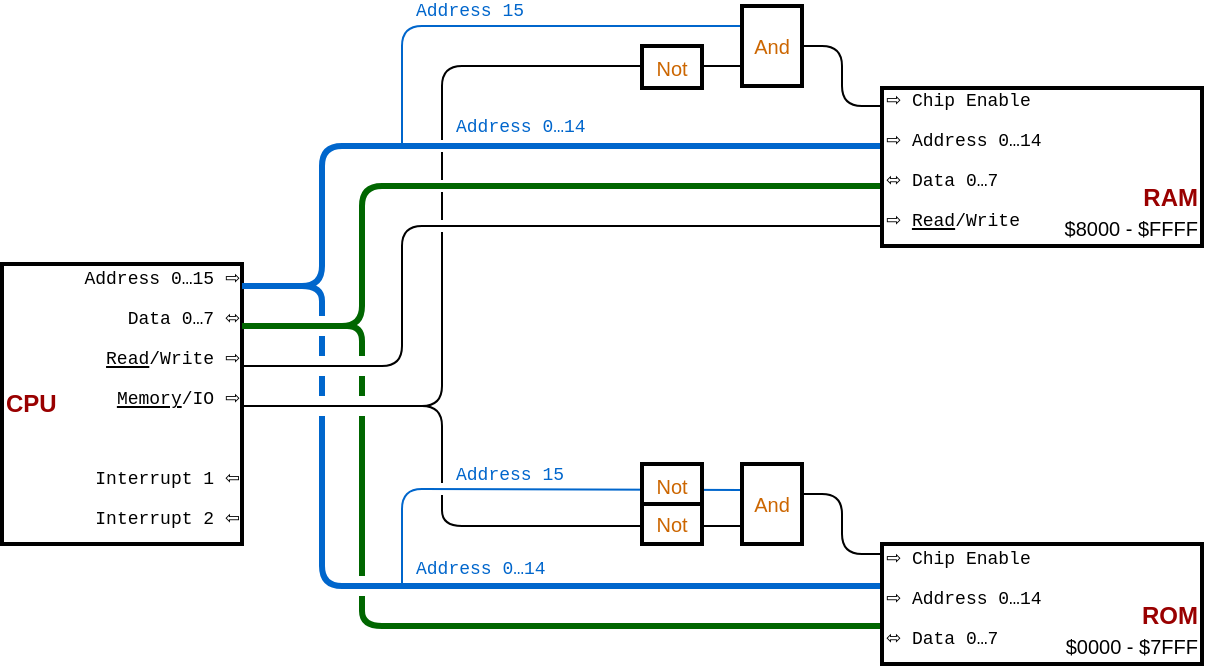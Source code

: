 <mxfile version="11.2.8" type="device" pages="2"><diagram name="1" id="7e0a89b8-554c-2b80-1dc8-d5c74ca68de4"><mxGraphModel dx="1372" dy="534" grid="1" gridSize="10" guides="1" tooltips="1" connect="1" arrows="1" fold="1" page="0" pageScale="1" pageWidth="1100" pageHeight="850" background="#ffffff" math="0" shadow="0"><root><mxCell id="0"/><mxCell id="1" parent="0"/><mxCell id="37oXb6Ji-mAPvGMuPrXq-203" value="" style="endArrow=none;html=1;strokeColor=#0066CC;strokeWidth=3;fontFamily=Courier New;fontSize=9;fontColor=#000000;jumpStyle=gap;" edge="1" parent="1"><mxGeometry width="100" relative="1" as="geometry"><mxPoint x="-160" y="370" as="sourcePoint"/><mxPoint x="160" y="300" as="targetPoint"/><Array as="points"><mxPoint x="-120" y="370"/><mxPoint x="-120" y="300"/></Array></mxGeometry></mxCell><mxCell id="37oXb6Ji-mAPvGMuPrXq-211" value="" style="endArrow=none;html=1;strokeColor=#006600;strokeWidth=3;fontFamily=Courier New;fontSize=9;fontColor=#000000;jumpStyle=gap;" edge="1" parent="1"><mxGeometry width="100" relative="1" as="geometry"><mxPoint x="-160" y="390" as="sourcePoint"/><mxPoint x="160" y="320" as="targetPoint"/><Array as="points"><mxPoint x="-100" y="390"/><mxPoint x="-100" y="320"/></Array></mxGeometry></mxCell><mxCell id="37oXb6Ji-mAPvGMuPrXq-234" value="" style="group" vertex="1" connectable="0" parent="1"><mxGeometry x="-280" y="359" width="120" height="140" as="geometry"/></mxCell><mxCell id="37oXb6Ji-mAPvGMuPrXq-9" value="CPU" style="rounded=0;whiteSpace=wrap;html=1;strokeWidth=2;align=left;verticalAlign=middle;fontColor=#990000;fontStyle=1;fontFamily=Helvetica;" vertex="1" parent="37oXb6Ji-mAPvGMuPrXq-234"><mxGeometry width="120" height="140" as="geometry"/></mxCell><mxCell id="37oXb6Ji-mAPvGMuPrXq-19" value="Address 0…15 ⇨" style="text;html=1;resizable=0;points=[];autosize=1;align=right;verticalAlign=top;spacingTop=-4;fontSize=9;fontFamily=Courier New;" vertex="1" parent="37oXb6Ji-mAPvGMuPrXq-234"><mxGeometry x="30" width="90" height="10" as="geometry"/></mxCell><mxCell id="37oXb6Ji-mAPvGMuPrXq-29" value="&lt;div align=&quot;right&quot;&gt;Data 0…7 ⬄&lt;/div&gt;" style="text;html=1;resizable=0;points=[];autosize=1;align=right;verticalAlign=top;spacingTop=-4;fontSize=9;fontFamily=Courier New;" vertex="1" parent="37oXb6Ji-mAPvGMuPrXq-234"><mxGeometry x="50" y="19.5" width="70" height="10" as="geometry"/></mxCell><mxCell id="37oXb6Ji-mAPvGMuPrXq-31" value="&lt;div align=&quot;right&quot;&gt;&lt;u&gt;Read&lt;/u&gt;/Write ⇨&lt;/div&gt;" style="text;html=1;resizable=0;points=[];autosize=1;align=right;verticalAlign=top;spacingTop=-4;fontSize=9;fontFamily=Courier New;" vertex="1" parent="37oXb6Ji-mAPvGMuPrXq-234"><mxGeometry x="50" y="40" width="70" height="10" as="geometry"/></mxCell><mxCell id="37oXb6Ji-mAPvGMuPrXq-32" value="&lt;div align=&quot;right&quot;&gt;&lt;u&gt;Memory&lt;/u&gt;/IO ⇨&lt;/div&gt;" style="text;html=1;resizable=0;points=[];autosize=1;align=right;verticalAlign=top;spacingTop=-4;fontSize=9;fontFamily=Courier New;" vertex="1" parent="37oXb6Ji-mAPvGMuPrXq-234"><mxGeometry x="50" y="60" width="70" height="10" as="geometry"/></mxCell><mxCell id="37oXb6Ji-mAPvGMuPrXq-35" value="Interrupt 1 ⇦" style="text;html=1;resizable=0;points=[];autosize=1;align=right;verticalAlign=top;spacingTop=-4;fontSize=9;fontColor=#000000;fontFamily=Courier New;" vertex="1" parent="37oXb6Ji-mAPvGMuPrXq-234"><mxGeometry x="50" y="100" width="70" height="10" as="geometry"/></mxCell><mxCell id="37oXb6Ji-mAPvGMuPrXq-36" value="Interrupt 2 ⇦" style="text;html=1;resizable=0;points=[];autosize=1;align=right;verticalAlign=top;spacingTop=-4;fontSize=9;fontColor=#000000;fontFamily=Courier New;" vertex="1" parent="37oXb6Ji-mAPvGMuPrXq-234"><mxGeometry x="50" y="120" width="70" height="10" as="geometry"/></mxCell><mxCell id="37oXb6Ji-mAPvGMuPrXq-208" value="&lt;font color=&quot;#0066CC&quot;&gt;Address 0…14&lt;/font&gt;" style="text;html=1;resizable=0;points=[];autosize=1;align=left;verticalAlign=middle;spacingTop=-4;fontSize=9;fontFamily=Courier New;fontColor=#000000;" vertex="1" parent="1"><mxGeometry x="-55" y="287.5" width="80" height="10" as="geometry"/></mxCell><mxCell id="37oXb6Ji-mAPvGMuPrXq-209" value="Address 15" style="text;html=1;resizable=0;points=[];autosize=1;align=left;verticalAlign=middle;spacingTop=-4;fontSize=9;fontFamily=Courier New;fontColor=#0066CC;rotation=0;" vertex="1" parent="1"><mxGeometry x="-75" y="230" width="70" height="10" as="geometry"/></mxCell><mxCell id="37oXb6Ji-mAPvGMuPrXq-290" value="" style="endArrow=none;html=1;strokeColor=#0066CC;strokeWidth=1;fontFamily=Courier New;fontSize=12;fontColor=#000000;jumpStyle=gap;" edge="1" parent="1"><mxGeometry width="100" relative="1" as="geometry"><mxPoint x="-80" y="300" as="sourcePoint"/><mxPoint x="90" y="240" as="targetPoint"/><Array as="points"><mxPoint x="-80" y="240"/></Array></mxGeometry></mxCell><mxCell id="37oXb6Ji-mAPvGMuPrXq-291" value="" style="endArrow=none;html=1;strokeColor=#000000;strokeWidth=1;fontFamily=Courier New;fontSize=12;fontColor=#000000;jumpStyle=gap;" edge="1" parent="1"><mxGeometry width="100" relative="1" as="geometry"><mxPoint x="-160" y="410" as="sourcePoint"/><mxPoint x="160" y="340" as="targetPoint"/><Array as="points"><mxPoint x="-80" y="410"/><mxPoint x="-80" y="340"/></Array></mxGeometry></mxCell><mxCell id="37oXb6Ji-mAPvGMuPrXq-292" value="" style="endArrow=none;html=1;strokeColor=#000000;strokeWidth=1;fontFamily=Courier New;fontSize=12;fontColor=#000000;jumpStyle=gap;" edge="1" parent="1"><mxGeometry width="100" relative="1" as="geometry"><mxPoint x="-160" y="430" as="sourcePoint"/><mxPoint x="90" y="260" as="targetPoint"/><Array as="points"><mxPoint x="-60" y="430"/><mxPoint x="-60" y="260"/></Array></mxGeometry></mxCell><mxCell id="37oXb6Ji-mAPvGMuPrXq-293" value="" style="endArrow=none;html=1;strokeColor=#0066CC;strokeWidth=3;fontFamily=Courier New;fontSize=12;fontColor=#0066CC;jumpStyle=gap;" edge="1" parent="1"><mxGeometry width="100" relative="1" as="geometry"><mxPoint x="-160" y="370" as="sourcePoint"/><mxPoint x="160" y="520" as="targetPoint"/><Array as="points"><mxPoint x="-120" y="370"/><mxPoint x="-120" y="520"/></Array></mxGeometry></mxCell><mxCell id="37oXb6Ji-mAPvGMuPrXq-294" value="" style="endArrow=none;html=1;strokeColor=#006600;strokeWidth=3;fontFamily=Courier New;fontSize=12;fontColor=#0066CC;jumpStyle=gap;" edge="1" parent="1"><mxGeometry width="100" relative="1" as="geometry"><mxPoint x="-160" y="390" as="sourcePoint"/><mxPoint x="160" y="540" as="targetPoint"/><Array as="points"><mxPoint x="-100" y="390"/><mxPoint x="-100" y="540"/></Array></mxGeometry></mxCell><mxCell id="37oXb6Ji-mAPvGMuPrXq-296" value="" style="endArrow=none;html=1;strokeColor=#0066CC;strokeWidth=1;fontFamily=Courier New;fontSize=12;fontColor=#0066CC;jumpStyle=gap;" edge="1" parent="1"><mxGeometry width="100" relative="1" as="geometry"><mxPoint x="-80" y="521.5" as="sourcePoint"/><mxPoint x="90" y="472" as="targetPoint"/><Array as="points"><mxPoint x="-80" y="471.5"/></Array></mxGeometry></mxCell><mxCell id="37oXb6Ji-mAPvGMuPrXq-298" value="Address 15" style="text;html=1;resizable=0;points=[];autosize=1;align=left;verticalAlign=middle;spacingTop=-4;fontSize=9;fontFamily=Courier New;fontColor=#0066CC;rotation=0;" vertex="1" parent="1"><mxGeometry x="-55" y="461.5" width="70" height="10" as="geometry"/></mxCell><mxCell id="37oXb6Ji-mAPvGMuPrXq-299" value="&lt;font color=&quot;#0066CC&quot;&gt;Address 0…14&lt;/font&gt;" style="text;html=1;resizable=0;points=[];autosize=1;align=left;verticalAlign=middle;spacingTop=-4;fontSize=9;fontFamily=Courier New;fontColor=#000000;" vertex="1" parent="1"><mxGeometry x="-75" y="509" width="80" height="10" as="geometry"/></mxCell><mxCell id="37oXb6Ji-mAPvGMuPrXq-300" value="&lt;font style=&quot;font-size: 10px;&quot;&gt;Not&lt;/font&gt;" style="rounded=0;whiteSpace=wrap;html=1;strokeColor=#000000;strokeWidth=2;fontFamily=Helvetica;fontSize=10;fontColor=#CC6600;align=center;fontStyle=0" vertex="1" parent="1"><mxGeometry x="40" y="250" width="30" height="21" as="geometry"/></mxCell><mxCell id="37oXb6Ji-mAPvGMuPrXq-304" value="&lt;font style=&quot;font-size: 10px;&quot;&gt;Not&lt;/font&gt;" style="rounded=0;whiteSpace=wrap;html=1;strokeColor=#000000;strokeWidth=2;fontFamily=Helvetica;fontSize=10;fontColor=#CC6600;align=center;fontStyle=0" vertex="1" parent="1"><mxGeometry x="40" y="459" width="30" height="21" as="geometry"/></mxCell><mxCell id="37oXb6Ji-mAPvGMuPrXq-307" value="" style="endArrow=none;html=1;strokeColor=#000000;strokeWidth=1;fontFamily=Helvetica;fontSize=10;fontColor=#CC6600;jumpStyle=gap;" edge="1" parent="1"><mxGeometry width="100" relative="1" as="geometry"><mxPoint x="-160" y="430" as="sourcePoint"/><mxPoint x="90" y="490" as="targetPoint"/><Array as="points"><mxPoint x="-60" y="430"/><mxPoint x="-60" y="490"/></Array></mxGeometry></mxCell><mxCell id="37oXb6Ji-mAPvGMuPrXq-305" value="&lt;font style=&quot;font-size: 10px;&quot;&gt;Not&lt;/font&gt;" style="rounded=0;whiteSpace=wrap;html=1;strokeColor=#000000;strokeWidth=2;fontFamily=Helvetica;fontSize=10;fontColor=#CC6600;align=center;fontStyle=0" vertex="1" parent="1"><mxGeometry x="40" y="479" width="30" height="20" as="geometry"/></mxCell><mxCell id="37oXb6Ji-mAPvGMuPrXq-308" value="And" style="rounded=0;whiteSpace=wrap;html=1;strokeColor=#000000;strokeWidth=2;fontFamily=Helvetica;fontSize=10;fontColor=#CC6600;align=center;fontStyle=0" vertex="1" parent="1"><mxGeometry x="90" y="230" width="30" height="40" as="geometry"/></mxCell><mxCell id="37oXb6Ji-mAPvGMuPrXq-309" value="" style="group" vertex="1" connectable="0" parent="1"><mxGeometry x="160" y="270" width="160" height="80" as="geometry"/></mxCell><mxCell id="37oXb6Ji-mAPvGMuPrXq-6" value="&lt;div&gt;&lt;font color=&quot;#990000&quot;&gt;&lt;b&gt;RAM&lt;/b&gt;&lt;/font&gt;&lt;/div&gt;&lt;div&gt;&lt;font style=&quot;font-size: 10px&quot;&gt;$8000 - $FFFF&lt;/font&gt;&lt;br&gt;&lt;/div&gt;" style="rounded=0;whiteSpace=wrap;html=1;strokeWidth=2;align=right;verticalAlign=bottom;" vertex="1" parent="37oXb6Ji-mAPvGMuPrXq-309"><mxGeometry y="1" width="160" height="79" as="geometry"/></mxCell><mxCell id="37oXb6Ji-mAPvGMuPrXq-46" value="&lt;div&gt;⇨ Chip Enable&lt;br&gt;&lt;/div&gt;" style="text;html=1;resizable=0;points=[];autosize=1;align=left;verticalAlign=top;spacingTop=-4;fontSize=9;fontFamily=Courier New;fontColor=#000000;" vertex="1" parent="37oXb6Ji-mAPvGMuPrXq-309"><mxGeometry width="80" height="10" as="geometry"/></mxCell><mxCell id="37oXb6Ji-mAPvGMuPrXq-47" value="⇨ Address 0…14" style="text;html=1;resizable=0;points=[];autosize=1;align=left;verticalAlign=top;spacingTop=-4;fontSize=9;fontFamily=Courier New;fontColor=#000000;" vertex="1" parent="37oXb6Ji-mAPvGMuPrXq-309"><mxGeometry y="20" width="90" height="10" as="geometry"/></mxCell><mxCell id="37oXb6Ji-mAPvGMuPrXq-48" value="⬄ Data 0…7" style="text;html=1;resizable=0;points=[];autosize=1;align=left;verticalAlign=top;spacingTop=-4;fontSize=9;fontFamily=Courier New;fontColor=#000000;" vertex="1" parent="37oXb6Ji-mAPvGMuPrXq-309"><mxGeometry y="40" width="70" height="10" as="geometry"/></mxCell><mxCell id="37oXb6Ji-mAPvGMuPrXq-52" value="⇨ &lt;u&gt;Read&lt;/u&gt;/Write" style="text;html=1;resizable=0;points=[];autosize=1;align=left;verticalAlign=top;spacingTop=-4;fontSize=9;fontFamily=Courier New;fontColor=#000000;" vertex="1" parent="37oXb6Ji-mAPvGMuPrXq-309"><mxGeometry y="60" width="80" height="10" as="geometry"/></mxCell><mxCell id="37oXb6Ji-mAPvGMuPrXq-311" value="" style="group" vertex="1" connectable="0" parent="1"><mxGeometry x="160" y="499" width="160" height="60" as="geometry"/></mxCell><mxCell id="37oXb6Ji-mAPvGMuPrXq-265" value="&lt;div&gt;&lt;font color=&quot;#990000&quot;&gt;&lt;b&gt;ROM&lt;/b&gt;&lt;/font&gt;&lt;/div&gt;&lt;div&gt;&lt;font style=&quot;font-size: 10px&quot;&gt;$0000 - $7FFF&lt;/font&gt;&lt;br&gt;&lt;/div&gt;" style="rounded=0;whiteSpace=wrap;html=1;strokeWidth=2;align=right;verticalAlign=bottom;" vertex="1" parent="37oXb6Ji-mAPvGMuPrXq-311"><mxGeometry width="160" height="60" as="geometry"/></mxCell><mxCell id="37oXb6Ji-mAPvGMuPrXq-266" value="&lt;div&gt;⇨ Chip Enable&lt;br&gt;&lt;/div&gt;" style="text;html=1;resizable=0;points=[];autosize=1;align=left;verticalAlign=top;spacingTop=-4;fontSize=9;fontFamily=Courier New;fontColor=#000000;" vertex="1" parent="37oXb6Ji-mAPvGMuPrXq-311"><mxGeometry width="80" height="10" as="geometry"/></mxCell><mxCell id="37oXb6Ji-mAPvGMuPrXq-267" value="⇨ Address 0…14" style="text;html=1;resizable=0;points=[];autosize=1;align=left;verticalAlign=top;spacingTop=-4;fontSize=9;fontFamily=Courier New;fontColor=#000000;" vertex="1" parent="37oXb6Ji-mAPvGMuPrXq-311"><mxGeometry y="20" width="90" height="10" as="geometry"/></mxCell><mxCell id="37oXb6Ji-mAPvGMuPrXq-268" value="⬄ Data 0…7" style="text;html=1;resizable=0;points=[];autosize=1;align=left;verticalAlign=top;spacingTop=-4;fontSize=9;fontFamily=Courier New;fontColor=#000000;" vertex="1" parent="37oXb6Ji-mAPvGMuPrXq-311"><mxGeometry y="40" width="70" height="10" as="geometry"/></mxCell><mxCell id="37oXb6Ji-mAPvGMuPrXq-313" value="" style="endArrow=none;html=1;strokeColor=#000000;strokeWidth=1;fontFamily=Helvetica;fontSize=10;fontColor=#CC6600;" edge="1" parent="1"><mxGeometry width="100" relative="1" as="geometry"><mxPoint x="120" y="250" as="sourcePoint"/><mxPoint x="160" y="280" as="targetPoint"/><Array as="points"><mxPoint x="140" y="250"/><mxPoint x="140" y="280"/></Array></mxGeometry></mxCell><mxCell id="37oXb6Ji-mAPvGMuPrXq-315" value="And" style="rounded=0;whiteSpace=wrap;html=1;strokeColor=#000000;strokeWidth=2;fontFamily=Helvetica;fontSize=10;fontColor=#CC6600;align=center;fontStyle=0" vertex="1" parent="1"><mxGeometry x="90" y="459" width="30" height="40" as="geometry"/></mxCell><mxCell id="37oXb6Ji-mAPvGMuPrXq-317" value="" style="endArrow=none;html=1;strokeColor=#000000;strokeWidth=1;fontFamily=Helvetica;fontSize=10;fontColor=#CC6600;" edge="1" parent="1"><mxGeometry width="100" relative="1" as="geometry"><mxPoint x="120" y="474" as="sourcePoint"/><mxPoint x="160" y="504" as="targetPoint"/><Array as="points"><mxPoint x="140" y="474"/><mxPoint x="140" y="504"/></Array></mxGeometry></mxCell></root></mxGraphModel></diagram><diagram name="2" id="pynC_iQYkKf3_w8IWkgz"><mxGraphModel dx="1567" dy="641" grid="1" gridSize="10" guides="1" tooltips="1" connect="1" arrows="1" fold="1" page="0" pageScale="1" pageWidth="1100" pageHeight="850" background="#ffffff" math="0" shadow="0"><root><mxCell id="TbNpcShyxy9KD5TgnbFU-0"/><mxCell id="TbNpcShyxy9KD5TgnbFU-1" parent="TbNpcShyxy9KD5TgnbFU-0"/><mxCell id="VjiE8FrFEcbh5zOce3pl-0" value="" style="endArrow=none;html=1;strokeColor=#990000;strokeWidth=1;fontFamily=Helvetica;fontSize=10;fontColor=#CC6600;" edge="1" parent="TbNpcShyxy9KD5TgnbFU-1"><mxGeometry width="100" relative="1" as="geometry"><mxPoint x="-160" y="490" as="sourcePoint"/><mxPoint x="160" y="620" as="targetPoint"/><Array as="points"><mxPoint x="-140" y="490"/><mxPoint x="-140" y="620"/></Array></mxGeometry></mxCell><mxCell id="MkwZP9-rong3QBORONyc-1" value="" style="endArrow=none;html=1;strokeColor=#990000;strokeWidth=1;fontFamily=Helvetica;fontSize=10;fontColor=#CC6600;jumpStyle=gap;" edge="1" parent="TbNpcShyxy9KD5TgnbFU-1"><mxGeometry width="100" relative="1" as="geometry"><mxPoint x="-160" y="470" as="sourcePoint"/><mxPoint x="160" y="410" as="targetPoint"/><Array as="points"><mxPoint x="-20" y="470"/><mxPoint x="-20" y="410"/></Array></mxGeometry></mxCell><mxCell id="Jr4gaKx7OBHiJ4lk9brQ-0" value="" style="endArrow=none;html=1;strokeColor=#0066CC;strokeWidth=3;fontFamily=Courier New;fontSize=9;fontColor=#000000;jumpStyle=gap;" edge="1" parent="TbNpcShyxy9KD5TgnbFU-1"><mxGeometry width="100" relative="1" as="geometry"><mxPoint x="-160" y="370" as="sourcePoint"/><mxPoint x="-50" y="760" as="targetPoint"/><Array as="points"><mxPoint x="-120" y="370"/><mxPoint x="-120" y="760"/></Array></mxGeometry></mxCell><mxCell id="MkwZP9-rong3QBORONyc-0" value="" style="endArrow=none;html=1;strokeColor=#006600;strokeWidth=3;fontFamily=Courier New;fontSize=9;fontColor=#000000;jumpStyle=gap;" edge="1" parent="TbNpcShyxy9KD5TgnbFU-1"><mxGeometry width="100" relative="1" as="geometry"><mxPoint x="-160" y="390" as="sourcePoint"/><mxPoint x="160" y="370" as="targetPoint"/><Array as="points"><mxPoint x="-100" y="390"/><mxPoint x="-100" y="370"/></Array></mxGeometry></mxCell><mxCell id="AirDRje7tjLxHqucvGem-8" value="" style="endArrow=none;html=1;strokeColor=#006600;strokeWidth=3;fontFamily=Courier New;fontSize=9;fontColor=#000000;jumpStyle=gap;" edge="1" parent="TbNpcShyxy9KD5TgnbFU-1"><mxGeometry width="100" relative="1" as="geometry"><mxPoint x="-160" y="390" as="sourcePoint"/><mxPoint x="160" y="580" as="targetPoint"/><Array as="points"><mxPoint x="-100" y="390"/><mxPoint x="-100" y="580"/></Array></mxGeometry></mxCell><mxCell id="kFnttK3htwaNPfhPet8z-0" value="" style="endArrow=none;html=1;strokeColor=#0066CC;strokeWidth=3;fontFamily=Courier New;fontSize=9;fontColor=#000000;jumpStyle=gap;" edge="1" parent="TbNpcShyxy9KD5TgnbFU-1"><mxGeometry width="100" relative="1" as="geometry"><mxPoint x="-160" y="370" as="sourcePoint"/><mxPoint x="-50" y="330" as="targetPoint"/><Array as="points"><mxPoint x="-120" y="370"/><mxPoint x="-120" y="330"/></Array></mxGeometry></mxCell><mxCell id="AirDRje7tjLxHqucvGem-0" value="" style="endArrow=none;html=1;strokeColor=#0066CC;strokeWidth=3;fontFamily=Courier New;fontSize=9;fontColor=#000000;jumpStyle=gap;" edge="1" parent="TbNpcShyxy9KD5TgnbFU-1"><mxGeometry width="100" relative="1" as="geometry"><mxPoint x="-160" y="370" as="sourcePoint"/><mxPoint x="-50" y="530" as="targetPoint"/><Array as="points"><mxPoint x="-120" y="370"/><mxPoint x="-120" y="530"/></Array></mxGeometry></mxCell><mxCell id="MkwZP9-rong3QBORONyc-6" value="" style="endArrow=none;html=1;strokeColor=#000000;strokeWidth=1;fontFamily=Helvetica;fontSize=10;fontColor=#CC6600;jumpStyle=gap;" edge="1" parent="TbNpcShyxy9KD5TgnbFU-1"><mxGeometry width="100" relative="1" as="geometry"><mxPoint x="-160" y="430" as="sourcePoint"/><mxPoint x="90" y="490" as="targetPoint"/><Array as="points"><mxPoint x="-60" y="430"/><mxPoint x="-60" y="490"/></Array></mxGeometry></mxCell><mxCell id="VjiE8FrFEcbh5zOce3pl-6" value="" style="endArrow=none;html=1;strokeColor=#000000;strokeWidth=1;fontFamily=Helvetica;fontSize=10;fontColor=#CC6600;jumpStyle=gap;" edge="1" parent="TbNpcShyxy9KD5TgnbFU-1"><mxGeometry width="100" relative="1" as="geometry"><mxPoint x="-160" y="430" as="sourcePoint"/><mxPoint x="90" y="690" as="targetPoint"/><Array as="points"><mxPoint x="-60" y="430"/><mxPoint x="-60" y="690"/></Array></mxGeometry></mxCell><mxCell id="4GBG_E-U4iKqxyUVBF_1-0" value="" style="endArrow=none;html=1;strokeColor=#000000;strokeWidth=1;fontFamily=Helvetica;fontSize=10;fontColor=#CC6600;jumpStyle=gap;" edge="1" parent="TbNpcShyxy9KD5TgnbFU-1"><mxGeometry width="100" relative="1" as="geometry"><mxPoint x="-160" y="410" as="sourcePoint"/><mxPoint x="160" y="390" as="targetPoint"/><Array as="points"><mxPoint x="-80" y="410"/><mxPoint x="-80" y="390"/></Array></mxGeometry></mxCell><mxCell id="AirDRje7tjLxHqucvGem-7" value="" style="endArrow=none;html=1;strokeColor=#000000;strokeWidth=1;fontFamily=Helvetica;fontSize=10;fontColor=#CC6600;jumpStyle=gap;" edge="1" parent="TbNpcShyxy9KD5TgnbFU-1"><mxGeometry width="100" relative="1" as="geometry"><mxPoint x="-160" y="410" as="sourcePoint"/><mxPoint x="160" y="600" as="targetPoint"/><Array as="points"><mxPoint x="-80" y="410"/><mxPoint x="-80" y="600"/></Array></mxGeometry></mxCell><mxCell id="VjiE8FrFEcbh5zOce3pl-7" value="" style="endArrow=none;html=1;strokeColor=#000000;strokeWidth=1;fontFamily=Helvetica;fontSize=10;fontColor=#CC6600;jumpStyle=gap;" edge="1" parent="TbNpcShyxy9KD5TgnbFU-1"><mxGeometry width="100" relative="1" as="geometry"><mxPoint x="-160" y="410" as="sourcePoint"/><mxPoint x="160" y="670" as="targetPoint"/><Array as="points"><mxPoint x="-80" y="410"/><mxPoint x="-80" y="670"/></Array></mxGeometry></mxCell><mxCell id="AirDRje7tjLxHqucvGem-1" value="" style="endArrow=none;html=1;strokeColor=#0066CC;strokeWidth=2;fontFamily=Helvetica;fontSize=10;fontColor=#CC6600;" edge="1" parent="TbNpcShyxy9KD5TgnbFU-1"><mxGeometry width="100" relative="1" as="geometry"><mxPoint x="-50" y="530" as="sourcePoint"/><mxPoint x="90" y="510" as="targetPoint"/><Array as="points"><mxPoint x="-40" y="530"/><mxPoint x="-40" y="510"/></Array></mxGeometry></mxCell><mxCell id="TbNpcShyxy9KD5TgnbFU-30" value="" style="group" vertex="1" connectable="0" parent="TbNpcShyxy9KD5TgnbFU-1"><mxGeometry x="-280" y="360" width="120" height="140" as="geometry"/></mxCell><mxCell id="TbNpcShyxy9KD5TgnbFU-31" value="CPU" style="rounded=0;whiteSpace=wrap;html=1;strokeWidth=2;align=left;verticalAlign=middle;fontColor=#990000;fontStyle=1;fontFamily=Helvetica;" vertex="1" parent="TbNpcShyxy9KD5TgnbFU-30"><mxGeometry width="120" height="140" as="geometry"/></mxCell><mxCell id="TbNpcShyxy9KD5TgnbFU-32" value="Address 0…7 ⇨" style="text;html=1;resizable=0;points=[];autosize=1;align=right;verticalAlign=top;spacingTop=-4;fontSize=9;fontFamily=Courier New;" vertex="1" parent="TbNpcShyxy9KD5TgnbFU-30"><mxGeometry x="40" width="80" height="10" as="geometry"/></mxCell><mxCell id="TbNpcShyxy9KD5TgnbFU-33" value="&lt;div align=&quot;right&quot;&gt;Data 0…7 ⬄&lt;/div&gt;" style="text;html=1;resizable=0;points=[];autosize=1;align=right;verticalAlign=top;spacingTop=-4;fontSize=9;fontFamily=Courier New;" vertex="1" parent="TbNpcShyxy9KD5TgnbFU-30"><mxGeometry x="50" y="19.5" width="70" height="10" as="geometry"/></mxCell><mxCell id="TbNpcShyxy9KD5TgnbFU-34" value="&lt;div align=&quot;right&quot;&gt;&lt;u&gt;Read&lt;/u&gt;/Write ⇨&lt;/div&gt;" style="text;html=1;resizable=0;points=[];autosize=1;align=right;verticalAlign=top;spacingTop=-4;fontSize=9;fontFamily=Courier New;" vertex="1" parent="TbNpcShyxy9KD5TgnbFU-30"><mxGeometry x="50" y="40" width="70" height="10" as="geometry"/></mxCell><mxCell id="TbNpcShyxy9KD5TgnbFU-35" value="&lt;div align=&quot;right&quot;&gt;&lt;u&gt;Memory&lt;/u&gt;/IO ⇨&lt;/div&gt;" style="text;html=1;resizable=0;points=[];autosize=1;align=right;verticalAlign=top;spacingTop=-4;fontSize=9;fontFamily=Courier New;" vertex="1" parent="TbNpcShyxy9KD5TgnbFU-30"><mxGeometry x="50" y="60" width="70" height="10" as="geometry"/></mxCell><mxCell id="TbNpcShyxy9KD5TgnbFU-36" value="Interrupt 1 ⇦" style="text;html=1;resizable=0;points=[];autosize=1;align=right;verticalAlign=top;spacingTop=-4;fontSize=9;fontColor=#000000;fontFamily=Courier New;" vertex="1" parent="TbNpcShyxy9KD5TgnbFU-30"><mxGeometry x="50" y="100" width="70" height="10" as="geometry"/></mxCell><mxCell id="TbNpcShyxy9KD5TgnbFU-37" value="Interrupt 2 ⇦" style="text;html=1;resizable=0;points=[];autosize=1;align=right;verticalAlign=top;spacingTop=-4;fontSize=9;fontColor=#000000;fontFamily=Courier New;" vertex="1" parent="TbNpcShyxy9KD5TgnbFU-30"><mxGeometry x="50" y="120" width="70" height="10" as="geometry"/></mxCell><mxCell id="-cFNybx-fOmt6QG4djcM-2" value="" style="endArrow=none;html=1;strokeColor=#000000;strokeWidth=1;fontFamily=Helvetica;fontSize=10;fontColor=#CC6600;jumpStyle=gap;" edge="1" parent="TbNpcShyxy9KD5TgnbFU-1"><mxGeometry width="100" relative="1" as="geometry"><mxPoint x="320" y="370" as="sourcePoint"/><mxPoint x="320" y="470" as="targetPoint"/><Array as="points"><mxPoint x="360" y="370"/><mxPoint x="360" y="470"/></Array></mxGeometry></mxCell><mxCell id="-cFNybx-fOmt6QG4djcM-3" value="" style="endArrow=none;html=1;strokeColor=#000000;strokeWidth=1;fontFamily=Helvetica;fontSize=10;fontColor=#CC6600;jumpStyle=gap;" edge="1" parent="TbNpcShyxy9KD5TgnbFU-1"><mxGeometry width="100" relative="1" as="geometry"><mxPoint x="320" y="389" as="sourcePoint"/><mxPoint x="320" y="450" as="targetPoint"/><Array as="points"><mxPoint x="340" y="389"/><mxPoint x="340" y="450"/></Array></mxGeometry></mxCell><mxCell id="jkJeGI5LFmsUNlhJea-l-2" value="And" style="rounded=0;whiteSpace=wrap;html=1;strokeColor=#000000;strokeWidth=2;fontFamily=Helvetica;fontSize=10;fontColor=#CC6600;align=center;fontStyle=0" vertex="1" parent="TbNpcShyxy9KD5TgnbFU-1"><mxGeometry x="90" y="280" width="30" height="40" as="geometry"/></mxCell><mxCell id="jkJeGI5LFmsUNlhJea-l-3" value="" style="endArrow=none;html=1;strokeColor=#000000;strokeWidth=1;fontFamily=Helvetica;fontSize=10;fontColor=#CC6600;" edge="1" parent="TbNpcShyxy9KD5TgnbFU-1"><mxGeometry width="100" relative="1" as="geometry"><mxPoint x="120" y="300" as="sourcePoint"/><mxPoint x="160" y="330" as="targetPoint"/><Array as="points"><mxPoint x="140" y="300"/><mxPoint x="140" y="330"/></Array></mxGeometry></mxCell><mxCell id="jkJeGI5LFmsUNlhJea-l-4" value="" style="endArrow=none;html=1;strokeColor=#000000;strokeWidth=1;fontFamily=Helvetica;fontSize=10;fontColor=#CC6600;jumpStyle=gap;" edge="1" parent="TbNpcShyxy9KD5TgnbFU-1"><mxGeometry width="100" relative="1" as="geometry"><mxPoint x="-160" y="430" as="sourcePoint"/><mxPoint x="90" y="290" as="targetPoint"/><Array as="points"><mxPoint x="-60" y="430"/><mxPoint x="-60" y="290"/></Array></mxGeometry></mxCell><mxCell id="4GBG_E-U4iKqxyUVBF_1-1" value="" style="group" vertex="1" connectable="0" parent="TbNpcShyxy9KD5TgnbFU-1"><mxGeometry x="160" y="320" width="160" height="100" as="geometry"/></mxCell><mxCell id="TbNpcShyxy9KD5TgnbFU-5" value="&lt;div&gt;&lt;font color=&quot;#990000&quot;&gt;&lt;b&gt;USART&lt;br&gt;&lt;/b&gt;&lt;/font&gt;&lt;/div&gt;&lt;div&gt;&lt;font style=&quot;font-size: 10px&quot;&gt;$00 - $0F&lt;/font&gt;&lt;br&gt;&lt;/div&gt;" style="rounded=0;whiteSpace=wrap;html=1;strokeWidth=2;align=right;verticalAlign=top;" vertex="1" parent="4GBG_E-U4iKqxyUVBF_1-1"><mxGeometry y="1" width="160" height="99" as="geometry"/></mxCell><mxCell id="TbNpcShyxy9KD5TgnbFU-6" value="⇨ Chip Enable" style="text;html=1;resizable=0;points=[];autosize=1;align=left;verticalAlign=top;spacingTop=-4;fontSize=9;fontFamily=Courier New;fontColor=#000000;" vertex="1" parent="4GBG_E-U4iKqxyUVBF_1-1"><mxGeometry width="80" height="10" as="geometry"/></mxCell><mxCell id="TbNpcShyxy9KD5TgnbFU-7" value="⇨ Address 0…3" style="text;html=1;resizable=0;points=[];autosize=1;align=left;verticalAlign=top;spacingTop=-4;fontSize=9;fontFamily=Courier New;fontColor=#000000;" vertex="1" parent="4GBG_E-U4iKqxyUVBF_1-1"><mxGeometry y="20" width="80" height="10" as="geometry"/></mxCell><mxCell id="TbNpcShyxy9KD5TgnbFU-8" value="⬄ Data 0…7" style="text;html=1;resizable=0;points=[];autosize=1;align=left;verticalAlign=top;spacingTop=-4;fontSize=9;fontFamily=Courier New;fontColor=#000000;" vertex="1" parent="4GBG_E-U4iKqxyUVBF_1-1"><mxGeometry y="40" width="70" height="10" as="geometry"/></mxCell><mxCell id="TbNpcShyxy9KD5TgnbFU-9" value="⇨ &lt;u&gt;Read&lt;/u&gt;/Write" style="text;html=1;resizable=0;points=[];autosize=1;align=left;verticalAlign=top;spacingTop=-4;fontSize=9;fontFamily=Courier New;fontColor=#000000;" vertex="1" parent="4GBG_E-U4iKqxyUVBF_1-1"><mxGeometry y="60" width="80" height="10" as="geometry"/></mxCell><mxCell id="TbNpcShyxy9KD5TgnbFU-10" value="⇦ Interrupt" style="text;html=1;resizable=0;points=[];autosize=1;align=left;verticalAlign=top;spacingTop=-4;fontSize=9;fontFamily=Courier New;fontColor=#000000;" vertex="1" parent="4GBG_E-U4iKqxyUVBF_1-1"><mxGeometry y="80.5" width="70" height="10" as="geometry"/></mxCell><mxCell id="TbNpcShyxy9KD5TgnbFU-11" value="Serial Clock ⇨" style="text;html=1;resizable=0;points=[];autosize=1;align=right;verticalAlign=top;spacingTop=-4;fontSize=9;fontFamily=Courier New;fontColor=#000000;" vertex="1" parent="4GBG_E-U4iKqxyUVBF_1-1"><mxGeometry x="70" y="40" width="90" height="10" as="geometry"/></mxCell><mxCell id="TbNpcShyxy9KD5TgnbFU-12" value="Serial In ⇦" style="text;html=1;resizable=0;points=[];autosize=1;align=right;verticalAlign=top;spacingTop=-4;fontSize=9;fontFamily=Courier New;fontColor=#000000;" vertex="1" parent="4GBG_E-U4iKqxyUVBF_1-1"><mxGeometry x="90" y="59.5" width="70" height="10" as="geometry"/></mxCell><mxCell id="TbNpcShyxy9KD5TgnbFU-13" value="Serial Out ⇨" style="text;html=1;resizable=0;points=[];autosize=1;align=right;verticalAlign=top;spacingTop=-4;fontSize=9;fontFamily=Courier New;fontColor=#000000;" vertex="1" parent="4GBG_E-U4iKqxyUVBF_1-1"><mxGeometry x="80" y="81" width="80" height="10" as="geometry"/></mxCell><mxCell id="4GBG_E-U4iKqxyUVBF_1-2" value="" style="group" vertex="1" connectable="0" parent="TbNpcShyxy9KD5TgnbFU-1"><mxGeometry x="160" y="550" width="160" height="80" as="geometry"/></mxCell><mxCell id="TbNpcShyxy9KD5TgnbFU-19" value="&lt;div&gt;&lt;font color=&quot;#990000&quot;&gt;&lt;b&gt;Timer&lt;/b&gt;&lt;/font&gt;&lt;/div&gt;&lt;div&gt;&lt;font style=&quot;font-size: 10px&quot;&gt;$10&lt;/font&gt;&lt;br&gt;&lt;/div&gt;" style="rounded=0;whiteSpace=wrap;html=1;strokeWidth=2;align=right;" vertex="1" parent="4GBG_E-U4iKqxyUVBF_1-2"><mxGeometry width="160" height="80" as="geometry"/></mxCell><mxCell id="TbNpcShyxy9KD5TgnbFU-20" value="⇨ Chip Enable" style="text;html=1;resizable=0;points=[];autosize=1;align=left;verticalAlign=top;spacingTop=-4;fontSize=9;fontFamily=Courier New;fontColor=#000000;" vertex="1" parent="4GBG_E-U4iKqxyUVBF_1-2"><mxGeometry width="80" height="10" as="geometry"/></mxCell><mxCell id="TbNpcShyxy9KD5TgnbFU-21" value="⬄ Data 0…7" style="text;html=1;resizable=0;points=[];autosize=1;align=left;verticalAlign=top;spacingTop=-4;fontSize=9;fontFamily=Courier New;fontColor=#000000;" vertex="1" parent="4GBG_E-U4iKqxyUVBF_1-2"><mxGeometry y="20" width="70" height="10" as="geometry"/></mxCell><mxCell id="TbNpcShyxy9KD5TgnbFU-22" value="⇨ &lt;u&gt;Read&lt;/u&gt;/Write" style="text;html=1;resizable=0;points=[];autosize=1;align=left;verticalAlign=top;spacingTop=-4;fontSize=9;fontFamily=Courier New;fontColor=#000000;" vertex="1" parent="4GBG_E-U4iKqxyUVBF_1-2"><mxGeometry y="40" width="80" height="10" as="geometry"/></mxCell><mxCell id="TbNpcShyxy9KD5TgnbFU-23" value="⇦ Interrupt" style="text;html=1;resizable=0;points=[];autosize=1;align=left;verticalAlign=top;spacingTop=-4;fontSize=9;fontFamily=Courier New;fontColor=#000000;" vertex="1" parent="4GBG_E-U4iKqxyUVBF_1-2"><mxGeometry y="61" width="70" height="10" as="geometry"/></mxCell><mxCell id="Ub4FtzSh1uVYzROnIpvi-0" value="" style="endArrow=none;html=1;strokeColor=#0066CC;strokeWidth=2;fontFamily=Helvetica;fontSize=10;fontColor=#CC6600;" edge="1" parent="TbNpcShyxy9KD5TgnbFU-1"><mxGeometry width="100" relative="1" as="geometry"><mxPoint x="-50" y="330" as="sourcePoint"/><mxPoint x="90" y="310" as="targetPoint"/><Array as="points"><mxPoint x="-40" y="330"/><mxPoint x="-40" y="310"/></Array></mxGeometry></mxCell><mxCell id="jkJeGI5LFmsUNlhJea-l-1" value="&lt;font style=&quot;font-size: 10px;&quot;&gt;Not&lt;/font&gt;" style="rounded=0;whiteSpace=wrap;html=1;strokeColor=#000000;strokeWidth=2;fontFamily=Helvetica;fontSize=10;fontColor=#CC6600;align=center;fontStyle=0" vertex="1" parent="TbNpcShyxy9KD5TgnbFU-1"><mxGeometry x="40" y="301" width="30" height="20" as="geometry"/></mxCell><mxCell id="auolDN_3O8IQi4dZ4l5J-0" value="&lt;font color=&quot;#0066CC&quot;&gt;Address 0…3&lt;/font&gt;" style="text;html=1;resizable=0;points=[];autosize=1;align=left;verticalAlign=middle;spacingTop=-4;fontSize=9;fontFamily=Courier New;fontColor=#000000;" vertex="1" parent="TbNpcShyxy9KD5TgnbFU-1"><mxGeometry x="-30" y="340" width="70" height="10" as="geometry"/></mxCell><mxCell id="gpK5Ydpe5kOVNVNMOsK9-0" value="&lt;font color=&quot;#0066CC&quot;&gt;Address 4…7&lt;br&gt;&lt;/font&gt;" style="text;html=1;resizable=0;points=[];autosize=1;align=left;verticalAlign=middle;spacingTop=-4;fontSize=9;fontFamily=Courier New;fontColor=#000000;" vertex="1" parent="TbNpcShyxy9KD5TgnbFU-1"><mxGeometry x="-30" y="300" width="70" height="10" as="geometry"/></mxCell><mxCell id="gpK5Ydpe5kOVNVNMOsK9-1" value="" style="endArrow=none;html=1;strokeColor=#0066CC;strokeWidth=2;fontFamily=Helvetica;fontSize=10;fontColor=#CC6600;" edge="1" parent="TbNpcShyxy9KD5TgnbFU-1"><mxGeometry width="100" relative="1" as="geometry"><mxPoint x="-50" y="330" as="sourcePoint"/><mxPoint x="160" y="350" as="targetPoint"/><Array as="points"><mxPoint x="-40" y="330"/><mxPoint x="-40" y="350"/></Array></mxGeometry></mxCell><mxCell id="MkwZP9-rong3QBORONyc-3" value="" style="endArrow=none;html=1;strokeColor=#000000;strokeWidth=1;fontFamily=Helvetica;fontSize=10;fontColor=#CC6600;" edge="1" parent="TbNpcShyxy9KD5TgnbFU-1"><mxGeometry width="100" relative="1" as="geometry"><mxPoint x="120" y="520" as="sourcePoint"/><mxPoint x="160" y="560" as="targetPoint"/><Array as="points"><mxPoint x="140" y="520"/><mxPoint x="140" y="560"/></Array></mxGeometry></mxCell><mxCell id="MkwZP9-rong3QBORONyc-4" value="&lt;font style=&quot;font-size: 10px;&quot;&gt;Not&lt;/font&gt;" style="rounded=0;whiteSpace=wrap;html=1;strokeColor=#000000;strokeWidth=2;fontFamily=Helvetica;fontSize=10;fontColor=#CC6600;align=center;fontStyle=0" vertex="1" parent="TbNpcShyxy9KD5TgnbFU-1"><mxGeometry x="40" y="501" width="30" height="20" as="geometry"/></mxCell><mxCell id="AirDRje7tjLxHqucvGem-2" value="&lt;font color=&quot;#0066CC&quot;&gt;Address 0…3&lt;/font&gt;" style="text;html=1;resizable=0;points=[];autosize=1;align=left;verticalAlign=middle;spacingTop=-4;fontSize=9;fontFamily=Courier New;fontColor=#000000;" vertex="1" parent="TbNpcShyxy9KD5TgnbFU-1"><mxGeometry x="-30" y="500" width="70" height="10" as="geometry"/></mxCell><mxCell id="AirDRje7tjLxHqucvGem-3" value="" style="endArrow=none;html=1;strokeColor=#0066CC;strokeWidth=2;fontFamily=Helvetica;fontSize=10;fontColor=#CC6600;" edge="1" parent="TbNpcShyxy9KD5TgnbFU-1"><mxGeometry width="100" relative="1" as="geometry"><mxPoint x="-50" y="530" as="sourcePoint"/><mxPoint x="90" y="550" as="targetPoint"/><Array as="points"><mxPoint x="-40" y="530"/><mxPoint x="-40" y="550"/></Array></mxGeometry></mxCell><mxCell id="MkwZP9-rong3QBORONyc-5" value="&lt;font style=&quot;font-size: 10px;&quot;&gt;Not&lt;/font&gt;" style="rounded=0;whiteSpace=wrap;html=1;strokeColor=#000000;strokeWidth=2;fontFamily=Helvetica;fontSize=10;fontColor=#CC6600;align=center;fontStyle=0" vertex="1" parent="TbNpcShyxy9KD5TgnbFU-1"><mxGeometry x="40" y="540" width="30" height="20" as="geometry"/></mxCell><mxCell id="AirDRje7tjLxHqucvGem-4" value="" style="endArrow=none;html=1;strokeColor=#0066CC;strokeWidth=1;fontFamily=Helvetica;fontSize=10;fontColor=#CC6600;jumpStyle=gap;" edge="1" parent="TbNpcShyxy9KD5TgnbFU-1"><mxGeometry width="100" relative="1" as="geometry"><mxPoint x="-50" y="530" as="sourcePoint"/><mxPoint x="90" y="530" as="targetPoint"/></mxGeometry></mxCell><mxCell id="AirDRje7tjLxHqucvGem-5" value="&lt;font color=&quot;#0066CC&quot;&gt;Address 4&lt;br&gt;&lt;/font&gt;" style="text;html=1;resizable=0;points=[];autosize=1;align=left;verticalAlign=middle;spacingTop=-4;fontSize=9;fontFamily=Courier New;fontColor=#000000;" vertex="1" parent="TbNpcShyxy9KD5TgnbFU-1"><mxGeometry x="-30" y="520" width="60" height="10" as="geometry"/></mxCell><mxCell id="AirDRje7tjLxHqucvGem-6" value="&lt;div&gt;&lt;font color=&quot;#0066CC&quot;&gt;Address 5…7&lt;br&gt;&lt;/font&gt;&lt;/div&gt;" style="text;html=1;resizable=0;points=[];autosize=1;align=left;verticalAlign=middle;spacingTop=-4;fontSize=9;fontFamily=Courier New;fontColor=#000000;" vertex="1" parent="TbNpcShyxy9KD5TgnbFU-1"><mxGeometry x="-30" y="540" width="70" height="10" as="geometry"/></mxCell><mxCell id="VjiE8FrFEcbh5zOce3pl-1" value="And" style="rounded=0;whiteSpace=wrap;html=1;strokeColor=#000000;strokeWidth=2;fontFamily=Helvetica;fontSize=10;fontColor=#CC6600;align=center;fontStyle=0" vertex="1" parent="TbNpcShyxy9KD5TgnbFU-1"><mxGeometry x="90" y="680" width="30" height="120" as="geometry"/></mxCell><mxCell id="MkwZP9-rong3QBORONyc-2" value="And" style="rounded=0;whiteSpace=wrap;html=1;strokeColor=#000000;strokeWidth=2;fontFamily=Helvetica;fontSize=10;fontColor=#CC6600;align=center;fontStyle=0" vertex="1" parent="TbNpcShyxy9KD5TgnbFU-1"><mxGeometry x="90" y="480" width="30" height="80" as="geometry"/></mxCell><mxCell id="Jr4gaKx7OBHiJ4lk9brQ-2" value="" style="endArrow=none;html=1;strokeColor=#0066CC;strokeWidth=1;fontFamily=Helvetica;fontSize=10;fontColor=#CC6600;jumpStyle=gap;" edge="1" parent="TbNpcShyxy9KD5TgnbFU-1"><mxGeometry width="100" relative="1" as="geometry"><mxPoint x="-50" y="760" as="sourcePoint"/><mxPoint x="90" y="730" as="targetPoint"/><Array as="points"><mxPoint x="-40" y="760"/><mxPoint x="-40" y="730"/></Array></mxGeometry></mxCell><mxCell id="Jr4gaKx7OBHiJ4lk9brQ-3" value="&lt;font color=&quot;#0066CC&quot;&gt;Address 0&lt;/font&gt;" style="text;html=1;resizable=0;points=[];autosize=1;align=left;verticalAlign=middle;spacingTop=-4;fontSize=9;fontFamily=Courier New;fontColor=#000000;" vertex="1" parent="TbNpcShyxy9KD5TgnbFU-1"><mxGeometry x="-30" y="720" width="60" height="10" as="geometry"/></mxCell><mxCell id="Jr4gaKx7OBHiJ4lk9brQ-4" value="" style="endArrow=none;html=1;strokeColor=#0066CC;strokeWidth=2;fontFamily=Helvetica;fontSize=10;fontColor=#CC6600;" edge="1" parent="TbNpcShyxy9KD5TgnbFU-1"><mxGeometry width="100" relative="1" as="geometry"><mxPoint x="-50" y="760" as="sourcePoint"/><mxPoint x="90" y="750" as="targetPoint"/><Array as="points"><mxPoint x="-40" y="760"/><mxPoint x="-30" y="750"/></Array></mxGeometry></mxCell><mxCell id="VjiE8FrFEcbh5zOce3pl-3" value="&lt;font style=&quot;font-size: 10px;&quot;&gt;Not&lt;/font&gt;" style="rounded=0;whiteSpace=wrap;html=1;strokeColor=#000000;strokeWidth=2;fontFamily=Helvetica;fontSize=10;fontColor=#CC6600;align=center;fontStyle=0" vertex="1" parent="TbNpcShyxy9KD5TgnbFU-1"><mxGeometry x="40" y="740" width="30" height="20" as="geometry"/></mxCell><mxCell id="Jr4gaKx7OBHiJ4lk9brQ-6" value="&lt;font color=&quot;#0066CC&quot;&gt;Address 1…3&lt;br&gt;&lt;/font&gt;" style="text;html=1;resizable=0;points=[];autosize=1;align=left;verticalAlign=middle;spacingTop=-4;fontSize=9;fontFamily=Courier New;fontColor=#000000;" vertex="1" parent="TbNpcShyxy9KD5TgnbFU-1"><mxGeometry x="-30" y="740" width="70" height="10" as="geometry"/></mxCell><mxCell id="Jr4gaKx7OBHiJ4lk9brQ-7" value="" style="endArrow=none;html=1;strokeColor=#0066CC;strokeWidth=1;fontFamily=Helvetica;fontSize=10;fontColor=#CC6600;jumpStyle=gap;" edge="1" parent="TbNpcShyxy9KD5TgnbFU-1"><mxGeometry width="100" relative="1" as="geometry"><mxPoint x="-50" y="760" as="sourcePoint"/><mxPoint x="90" y="770" as="targetPoint"/><Array as="points"><mxPoint x="-40" y="760"/><mxPoint x="-30" y="770"/></Array></mxGeometry></mxCell><mxCell id="Jr4gaKx7OBHiJ4lk9brQ-8" value="&lt;font color=&quot;#0066CC&quot;&gt;Address 4&lt;br&gt;&lt;/font&gt;" style="text;html=1;resizable=0;points=[];autosize=1;align=left;verticalAlign=middle;spacingTop=-4;fontSize=9;fontFamily=Courier New;fontColor=#000000;" vertex="1" parent="TbNpcShyxy9KD5TgnbFU-1"><mxGeometry x="-30" y="760" width="60" height="10" as="geometry"/></mxCell><mxCell id="Jr4gaKx7OBHiJ4lk9brQ-9" value="" style="endArrow=none;html=1;strokeColor=#0066CC;strokeWidth=2;fontFamily=Helvetica;fontSize=10;fontColor=#CC6600;" edge="1" parent="TbNpcShyxy9KD5TgnbFU-1"><mxGeometry width="100" relative="1" as="geometry"><mxPoint x="-50" y="760" as="sourcePoint"/><mxPoint x="90" y="790" as="targetPoint"/><Array as="points"><mxPoint x="-40" y="760"/><mxPoint x="-40" y="790"/></Array></mxGeometry></mxCell><mxCell id="Jr4gaKx7OBHiJ4lk9brQ-10" value="&lt;div&gt;&lt;font color=&quot;#0066CC&quot;&gt;Address 5…7&lt;br&gt;&lt;/font&gt;&lt;/div&gt;" style="text;html=1;resizable=0;points=[];autosize=1;align=left;verticalAlign=middle;spacingTop=-4;fontSize=9;fontFamily=Courier New;fontColor=#000000;" vertex="1" parent="TbNpcShyxy9KD5TgnbFU-1"><mxGeometry x="-30" y="780" width="70" height="10" as="geometry"/></mxCell><mxCell id="VjiE8FrFEcbh5zOce3pl-4" value="&lt;font style=&quot;font-size: 10px;&quot;&gt;Not&lt;/font&gt;" style="rounded=0;whiteSpace=wrap;html=1;strokeColor=#000000;strokeWidth=2;fontFamily=Helvetica;fontSize=10;fontColor=#CC6600;align=center;fontStyle=0" vertex="1" parent="TbNpcShyxy9KD5TgnbFU-1"><mxGeometry x="40" y="780" width="30" height="20" as="geometry"/></mxCell><mxCell id="w2RfQxqmj1OmiICzLptc-3" value="" style="group" vertex="1" connectable="0" parent="TbNpcShyxy9KD5TgnbFU-1"><mxGeometry x="160" y="440" width="160" height="40" as="geometry"/></mxCell><mxCell id="TbNpcShyxy9KD5TgnbFU-15" value="&lt;div&gt;&lt;font color=&quot;#990000&quot;&gt;&lt;b&gt;Temperatur-&lt;/b&gt;&lt;/font&gt;&lt;/div&gt;&lt;div&gt;&lt;font color=&quot;#990000&quot;&gt;&lt;b&gt;Sensor&lt;br&gt;&lt;/b&gt;&lt;/font&gt;&lt;/div&gt;" style="rounded=0;whiteSpace=wrap;html=1;strokeWidth=2;align=left;verticalAlign=top;" vertex="1" parent="w2RfQxqmj1OmiICzLptc-3"><mxGeometry width="160" height="40" as="geometry"/></mxCell><mxCell id="TbNpcShyxy9KD5TgnbFU-16" value="&amp;nbsp;Serial Clock ⇦" style="text;html=1;resizable=0;points=[];autosize=1;align=right;verticalAlign=top;spacingTop=-4;fontSize=9;fontFamily=Courier New;fontColor=#000000;" vertex="1" parent="w2RfQxqmj1OmiICzLptc-3"><mxGeometry x="70" y="20.5" width="90" height="10" as="geometry"/></mxCell><mxCell id="TbNpcShyxy9KD5TgnbFU-17" value="Serial Out ⇨" style="text;html=1;resizable=0;points=[];autosize=1;align=right;verticalAlign=top;spacingTop=-4;fontSize=9;fontFamily=Courier New;fontColor=#000000;" vertex="1" parent="w2RfQxqmj1OmiICzLptc-3"><mxGeometry x="80" width="80" height="10" as="geometry"/></mxCell><mxCell id="w2RfQxqmj1OmiICzLptc-4" value="" style="endArrow=none;html=1;strokeColor=#006600;strokeWidth=1;fontFamily=Helvetica;fontSize=10;fontColor=#CC6600;jumpStyle=gap;" edge="1" parent="TbNpcShyxy9KD5TgnbFU-1"><mxGeometry width="100" relative="1" as="geometry"><mxPoint x="-100" y="570" as="sourcePoint"/><mxPoint x="90" y="710" as="targetPoint"/><Array as="points"><mxPoint x="-100" y="710"/></Array></mxGeometry></mxCell><mxCell id="w2RfQxqmj1OmiICzLptc-5" value="&lt;font color=&quot;#006600&quot;&gt;Data 0&lt;br&gt;&lt;/font&gt;" style="text;html=1;resizable=0;points=[];autosize=1;align=left;verticalAlign=middle;spacingTop=-4;fontSize=9;fontFamily=Courier New;fontColor=#000000;" vertex="1" parent="TbNpcShyxy9KD5TgnbFU-1"><mxGeometry x="-90" y="700" width="50" height="10" as="geometry"/></mxCell><mxCell id="w2RfQxqmj1OmiICzLptc-14" value="" style="endArrow=none;html=1;strokeColor=#000000;strokeWidth=1;fontFamily=Helvetica;fontSize=10;fontColor=#CC6600;" edge="1" parent="TbNpcShyxy9KD5TgnbFU-1"><mxGeometry width="100" relative="1" as="geometry"><mxPoint x="120" y="740" as="sourcePoint"/><mxPoint x="160" y="690" as="targetPoint"/><Array as="points"><mxPoint x="140" y="740"/><mxPoint x="140" y="690"/></Array></mxGeometry></mxCell><mxCell id="w2RfQxqmj1OmiICzLptc-18" value="" style="endArrow=none;html=1;strokeColor=#000000;strokeWidth=1;fontFamily=Helvetica;fontSize=10;fontColor=#CC6600;" edge="1" parent="TbNpcShyxy9KD5TgnbFU-1"><mxGeometry width="100" relative="1" as="geometry"><mxPoint x="260" y="709.5" as="sourcePoint"/><mxPoint x="300" y="709.5" as="targetPoint"/></mxGeometry></mxCell><mxCell id="w2RfQxqmj1OmiICzLptc-19" value="" style="group" vertex="1" connectable="0" parent="TbNpcShyxy9KD5TgnbFU-1"><mxGeometry x="160" y="660" width="100" height="60" as="geometry"/></mxCell><mxCell id="w2RfQxqmj1OmiICzLptc-6" value="&lt;div align=&quot;right&quot;&gt;1-bit&lt;/div&gt;&lt;div align=&quot;right&quot;&gt;Register&lt;/div&gt;" style="rounded=0;whiteSpace=wrap;html=1;strokeColor=#000000;strokeWidth=2;fontFamily=Helvetica;fontSize=10;fontColor=#CC6600;align=right;fontStyle=0;verticalAlign=top;" vertex="1" parent="w2RfQxqmj1OmiICzLptc-19"><mxGeometry width="100" height="60" as="geometry"/></mxCell><mxCell id="w2RfQxqmj1OmiICzLptc-10" value="⇨ In" style="text;html=1;resizable=0;points=[];autosize=1;align=left;verticalAlign=top;spacingTop=-4;fontSize=9;fontFamily=Courier New;fontColor=#000000;" vertex="1" parent="w2RfQxqmj1OmiICzLptc-19"><mxGeometry y="20" width="40" height="10" as="geometry"/></mxCell><mxCell id="w2RfQxqmj1OmiICzLptc-11" value="&lt;div align=&quot;right&quot;&gt;Out ⇨&lt;br&gt;&lt;/div&gt;" style="text;html=1;resizable=0;points=[];autosize=1;align=right;verticalAlign=top;spacingTop=-4;fontSize=9;fontFamily=Courier New;fontColor=#000000;" vertex="1" parent="w2RfQxqmj1OmiICzLptc-19"><mxGeometry x="60" y="40" width="40" height="10" as="geometry"/></mxCell><mxCell id="w2RfQxqmj1OmiICzLptc-12" value="⇨ &lt;u&gt;Read&lt;/u&gt;/Write" style="text;html=1;resizable=0;points=[];autosize=1;align=left;verticalAlign=top;spacingTop=-4;fontSize=9;fontFamily=Courier New;fontColor=#000000;" vertex="1" parent="w2RfQxqmj1OmiICzLptc-19"><mxGeometry width="80" height="10" as="geometry"/></mxCell><mxCell id="w2RfQxqmj1OmiICzLptc-20" value="" style="group" vertex="1" connectable="0" parent="TbNpcShyxy9KD5TgnbFU-1"><mxGeometry x="300" y="680" width="60" height="40" as="geometry"/></mxCell><mxCell id="TbNpcShyxy9KD5TgnbFU-25" value="&lt;div&gt;&lt;font color=&quot;#990000&quot;&gt;&lt;b&gt;LED&lt;/b&gt;&lt;/font&gt;&lt;/div&gt;&lt;div style=&quot;font-size: 10px&quot;&gt;&lt;font style=&quot;font-size: 10px&quot;&gt;$11&lt;/font&gt;&lt;br&gt;&lt;/div&gt;" style="rounded=0;whiteSpace=wrap;html=1;strokeWidth=2;align=right;" vertex="1" parent="w2RfQxqmj1OmiICzLptc-20"><mxGeometry width="60" height="40" as="geometry"/></mxCell><mxCell id="TbNpcShyxy9KD5TgnbFU-26" value="⇨ In" style="text;html=1;resizable=0;points=[];autosize=1;align=left;verticalAlign=top;spacingTop=-4;fontSize=9;fontFamily=Courier New;fontColor=#000000;" vertex="1" parent="w2RfQxqmj1OmiICzLptc-20"><mxGeometry y="20" width="40" height="10" as="geometry"/></mxCell></root></mxGraphModel></diagram></mxfile>